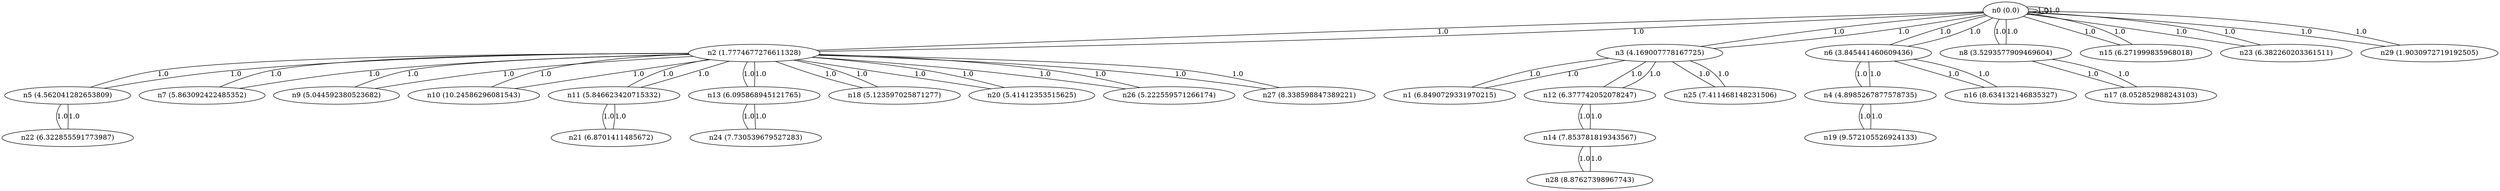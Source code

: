 graph {
n0 [label="n0 (0.0)"];
n1 [label="n1 (6.8490729331970215)"];
n2 [label="n2 (1.7774677276611328)"];
n3 [label="n3 (4.169007778167725)"];
n4 [label="n4 (4.8985267877578735)"];
n5 [label="n5 (4.562041282653809)"];
n6 [label="n6 (3.845441460609436)"];
n7 [label="n7 (5.863092422485352)"];
n8 [label="n8 (3.5293577909469604)"];
n9 [label="n9 (5.044592380523682)"];
n10 [label="n10 (10.24586296081543)"];
n11 [label="n11 (5.846623420715332)"];
n12 [label="n12 (6.377742052078247)"];
n13 [label="n13 (6.095868945121765)"];
n14 [label="n14 (7.853781819343567)"];
n15 [label="n15 (6.271999835968018)"];
n16 [label="n16 (8.634132146835327)"];
n17 [label="n17 (8.052852988243103)"];
n18 [label="n18 (5.123597025871277)"];
n19 [label="n19 (9.572105526924133)"];
n20 [label="n20 (5.41412353515625)"];
n21 [label="n21 (6.8701411485672)"];
n22 [label="n22 (6.322855591773987)"];
n23 [label="n23 (6.382260203361511)"];
n24 [label="n24 (7.730539679527283)"];
n25 [label="n25 (7.411468148231506)"];
n26 [label="n26 (5.222559571266174)"];
n27 [label="n27 (8.338598847389221)"];
n28 [label="n28 (8.87627398967743)"];
n29 [label="n29 (1.9030972719192505)"];
n0 -- n0 [weight=1.0 label=1.0];
n0 -- n15 [weight=1.0 label=1.0];
n0 -- n2 [weight=1.0 label=1.0];
n0 -- n8 [weight=1.0 label=1.0];
n0 -- n23 [weight=1.0 label=1.0];
n0 -- n3 [weight=1.0 label=1.0];
n0 -- n0 [weight=1.0 label=1.0];
n0 -- n6 [weight=1.0 label=1.0];
n0 -- n29 [weight=1.0 label=1.0];
n1 -- n3 [weight=1.0 label=1.0];
n2 -- n0 [weight=1.0 label=1.0];
n2 -- n5 [weight=1.0 label=1.0];
n2 -- n20 [weight=1.0 label=1.0];
n2 -- n26 [weight=1.0 label=1.0];
n2 -- n18 [weight=1.0 label=1.0];
n2 -- n27 [weight=1.0 label=1.0];
n2 -- n7 [weight=1.0 label=1.0];
n2 -- n11 [weight=1.0 label=1.0];
n2 -- n13 [weight=1.0 label=1.0];
n2 -- n9 [weight=1.0 label=1.0];
n2 -- n10 [weight=1.0 label=1.0];
n3 -- n0 [weight=1.0 label=1.0];
n3 -- n25 [weight=1.0 label=1.0];
n3 -- n12 [weight=1.0 label=1.0];
n3 -- n1 [weight=1.0 label=1.0];
n4 -- n19 [weight=1.0 label=1.0];
n4 -- n6 [weight=1.0 label=1.0];
n5 -- n2 [weight=1.0 label=1.0];
n5 -- n22 [weight=1.0 label=1.0];
n6 -- n16 [weight=1.0 label=1.0];
n6 -- n4 [weight=1.0 label=1.0];
n6 -- n0 [weight=1.0 label=1.0];
n7 -- n2 [weight=1.0 label=1.0];
n8 -- n17 [weight=1.0 label=1.0];
n8 -- n0 [weight=1.0 label=1.0];
n9 -- n2 [weight=1.0 label=1.0];
n10 -- n2 [weight=1.0 label=1.0];
n11 -- n2 [weight=1.0 label=1.0];
n11 -- n21 [weight=1.0 label=1.0];
n12 -- n3 [weight=1.0 label=1.0];
n12 -- n14 [weight=1.0 label=1.0];
n13 -- n24 [weight=1.0 label=1.0];
n13 -- n2 [weight=1.0 label=1.0];
n14 -- n28 [weight=1.0 label=1.0];
n14 -- n12 [weight=1.0 label=1.0];
n15 -- n0 [weight=1.0 label=1.0];
n16 -- n6 [weight=1.0 label=1.0];
n17 -- n8 [weight=1.0 label=1.0];
n18 -- n2 [weight=1.0 label=1.0];
n19 -- n4 [weight=1.0 label=1.0];
n20 -- n2 [weight=1.0 label=1.0];
n21 -- n11 [weight=1.0 label=1.0];
n22 -- n5 [weight=1.0 label=1.0];
n23 -- n0 [weight=1.0 label=1.0];
n24 -- n13 [weight=1.0 label=1.0];
n25 -- n3 [weight=1.0 label=1.0];
n26 -- n2 [weight=1.0 label=1.0];
n27 -- n2 [weight=1.0 label=1.0];
n28 -- n14 [weight=1.0 label=1.0];
n29 -- n0 [weight=1.0 label=1.0];
}
